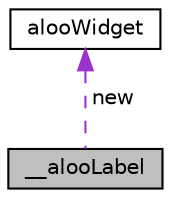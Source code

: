 digraph "__alooLabel"
{
 // LATEX_PDF_SIZE
  edge [fontname="Helvetica",fontsize="10",labelfontname="Helvetica",labelfontsize="10"];
  node [fontname="Helvetica",fontsize="10",shape=record];
  Node1 [label="__alooLabel",height=0.2,width=0.4,color="black", fillcolor="grey75", style="filled", fontcolor="black",tooltip=" "];
  Node2 -> Node1 [dir="back",color="darkorchid3",fontsize="10",style="dashed",label=" new" ,fontname="Helvetica"];
  Node2 [label="alooWidget",height=0.2,width=0.4,color="black", fillcolor="white", style="filled",URL="$structalooWidget.html",tooltip="widget for my aloo library"];
}

